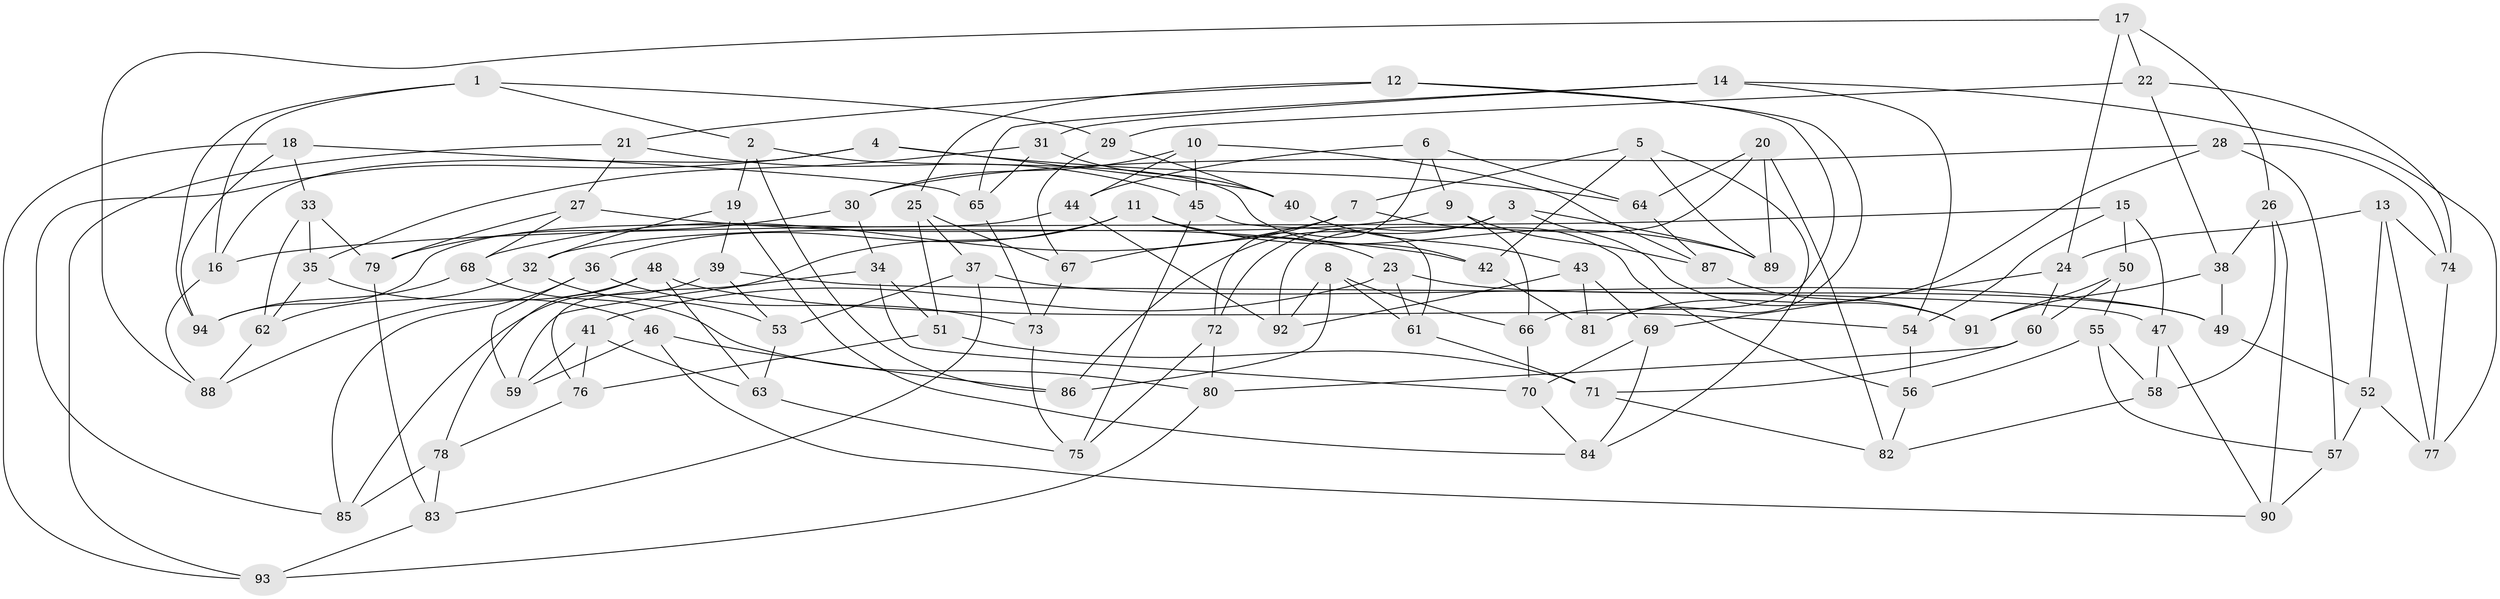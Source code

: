 // Generated by graph-tools (version 1.1) at 2025/57/03/09/25 04:57:17]
// undirected, 94 vertices, 188 edges
graph export_dot {
graph [start="1"]
  node [color=gray90,style=filled];
  1;
  2;
  3;
  4;
  5;
  6;
  7;
  8;
  9;
  10;
  11;
  12;
  13;
  14;
  15;
  16;
  17;
  18;
  19;
  20;
  21;
  22;
  23;
  24;
  25;
  26;
  27;
  28;
  29;
  30;
  31;
  32;
  33;
  34;
  35;
  36;
  37;
  38;
  39;
  40;
  41;
  42;
  43;
  44;
  45;
  46;
  47;
  48;
  49;
  50;
  51;
  52;
  53;
  54;
  55;
  56;
  57;
  58;
  59;
  60;
  61;
  62;
  63;
  64;
  65;
  66;
  67;
  68;
  69;
  70;
  71;
  72;
  73;
  74;
  75;
  76;
  77;
  78;
  79;
  80;
  81;
  82;
  83;
  84;
  85;
  86;
  87;
  88;
  89;
  90;
  91;
  92;
  93;
  94;
  1 -- 94;
  1 -- 16;
  1 -- 29;
  1 -- 2;
  2 -- 19;
  2 -- 86;
  2 -- 42;
  3 -- 72;
  3 -- 86;
  3 -- 89;
  3 -- 91;
  4 -- 16;
  4 -- 40;
  4 -- 64;
  4 -- 85;
  5 -- 89;
  5 -- 42;
  5 -- 7;
  5 -- 84;
  6 -- 44;
  6 -- 9;
  6 -- 64;
  6 -- 72;
  7 -- 67;
  7 -- 68;
  7 -- 56;
  8 -- 61;
  8 -- 86;
  8 -- 92;
  8 -- 66;
  9 -- 87;
  9 -- 32;
  9 -- 66;
  10 -- 30;
  10 -- 87;
  10 -- 45;
  10 -- 44;
  11 -- 76;
  11 -- 36;
  11 -- 23;
  11 -- 89;
  12 -- 21;
  12 -- 81;
  12 -- 25;
  12 -- 66;
  13 -- 52;
  13 -- 24;
  13 -- 77;
  13 -- 74;
  14 -- 65;
  14 -- 31;
  14 -- 54;
  14 -- 77;
  15 -- 50;
  15 -- 16;
  15 -- 54;
  15 -- 47;
  16 -- 88;
  17 -- 26;
  17 -- 88;
  17 -- 24;
  17 -- 22;
  18 -- 33;
  18 -- 93;
  18 -- 65;
  18 -- 94;
  19 -- 32;
  19 -- 39;
  19 -- 84;
  20 -- 64;
  20 -- 89;
  20 -- 92;
  20 -- 82;
  21 -- 27;
  21 -- 45;
  21 -- 93;
  22 -- 38;
  22 -- 29;
  22 -- 74;
  23 -- 49;
  23 -- 41;
  23 -- 61;
  24 -- 60;
  24 -- 69;
  25 -- 51;
  25 -- 37;
  25 -- 67;
  26 -- 58;
  26 -- 90;
  26 -- 38;
  27 -- 79;
  27 -- 68;
  27 -- 42;
  28 -- 74;
  28 -- 81;
  28 -- 30;
  28 -- 57;
  29 -- 40;
  29 -- 67;
  30 -- 34;
  30 -- 79;
  31 -- 40;
  31 -- 65;
  31 -- 35;
  32 -- 53;
  32 -- 62;
  33 -- 62;
  33 -- 35;
  33 -- 79;
  34 -- 59;
  34 -- 70;
  34 -- 51;
  35 -- 46;
  35 -- 62;
  36 -- 59;
  36 -- 85;
  36 -- 73;
  37 -- 83;
  37 -- 49;
  37 -- 53;
  38 -- 49;
  38 -- 91;
  39 -- 47;
  39 -- 53;
  39 -- 85;
  40 -- 43;
  41 -- 63;
  41 -- 76;
  41 -- 59;
  42 -- 81;
  43 -- 69;
  43 -- 92;
  43 -- 81;
  44 -- 92;
  44 -- 94;
  45 -- 61;
  45 -- 75;
  46 -- 86;
  46 -- 59;
  46 -- 90;
  47 -- 58;
  47 -- 90;
  48 -- 88;
  48 -- 78;
  48 -- 54;
  48 -- 63;
  49 -- 52;
  50 -- 91;
  50 -- 55;
  50 -- 60;
  51 -- 76;
  51 -- 71;
  52 -- 57;
  52 -- 77;
  53 -- 63;
  54 -- 56;
  55 -- 57;
  55 -- 58;
  55 -- 56;
  56 -- 82;
  57 -- 90;
  58 -- 82;
  60 -- 71;
  60 -- 80;
  61 -- 71;
  62 -- 88;
  63 -- 75;
  64 -- 87;
  65 -- 73;
  66 -- 70;
  67 -- 73;
  68 -- 80;
  68 -- 94;
  69 -- 70;
  69 -- 84;
  70 -- 84;
  71 -- 82;
  72 -- 75;
  72 -- 80;
  73 -- 75;
  74 -- 77;
  76 -- 78;
  78 -- 83;
  78 -- 85;
  79 -- 83;
  80 -- 93;
  83 -- 93;
  87 -- 91;
}
